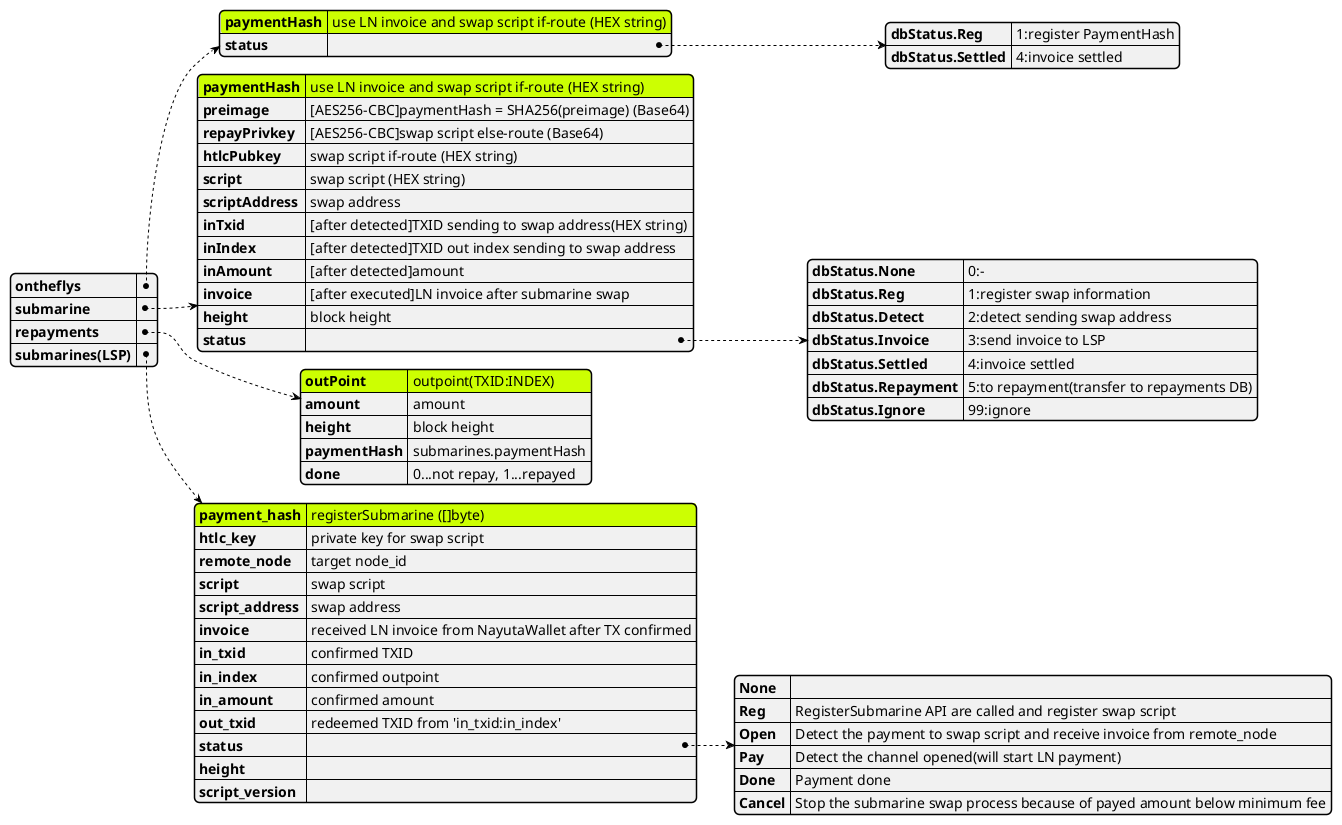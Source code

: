 @startjson table
#highlight "ontheflys" / "paymentHash"
#highlight "submarine" / "paymentHash"
#highlight "repayments" / "outPoint"
#highlight "submarines(LSP)" / "payment_hash"
{
  "ontheflys": {
    "paymentHash": "use LN invoice and swap script if-route (HEX string)",
    "status": {
      "dbStatus.Reg": "1:register PaymentHash",
      "dbStatus.Settled": "4:invoice settled"
    }
  },
  "submarine": {
    "paymentHash": "use LN invoice and swap script if-route (HEX string)",
    "preimage": "[AES256-CBC]paymentHash = SHA256(preimage) (Base64)",
    "repayPrivkey": "[AES256-CBC]swap script else-route (Base64)",
    "htlcPubkey": "swap script if-route (HEX string)",
    "script": "swap script (HEX string)",
    "scriptAddress": "swap address",
    "inTxid": "[after detected]TXID sending to swap address(HEX string)",
    "inIndex": "[after detected]TXID out index sending to swap address",
    "inAmount": "[after detected]amount",
    "invoice": "[after executed]LN invoice after submarine swap",
    "height": "block height",
    "status": {
      "dbStatus.None": "0:-",
      "dbStatus.Reg": "1:register swap information",
      "dbStatus.Detect": "2:detect sending swap address",
      "dbStatus.Invoice": "3:send invoice to LSP",
      "dbStatus.Settled": "4:invoice settled",
      "dbStatus.Repayment": "5:to repayment(transfer to repayments DB)",
      "dbStatus.Ignore": "99:ignore"
    }
  },
  "repayments": {
    "outPoint": "outpoint(TXID:INDEX)",
    "amount": "amount",
    "height": "block height",
    "paymentHash": "submarines.paymentHash",
    "done": "0...not repay, 1...repayed"
  },
  "submarines(LSP)": {
    "payment_hash": "registerSubmarine ([]byte)",
    "htlc_key": "private key for swap script",
    "remote_node": "target node_id",
    "script": "swap script",
    "script_address": "swap address",
    "invoice": "received LN invoice from NayutaWallet after TX confirmed",
    "in_txid": "confirmed TXID",
    "in_index": "confirmed outpoint",
    "in_amount": "confirmed amount",
    "out_txid": "redeemed TXID from 'in_txid:in_index'",
    "status": {
      "None": "",
      "Reg": "RegisterSubmarine API are called and register swap script",
      "Open": "Detect the payment to swap script and receive invoice from remote_node",
      "Pay": "Detect the channel opened(will start LN payment)",
      "Done": "Payment done",
      "Cancel": "Stop the submarine swap process because of payed amount below minimum fee"
    },
    "height": "",
    "script_version": ""
  }
}
@endjson
